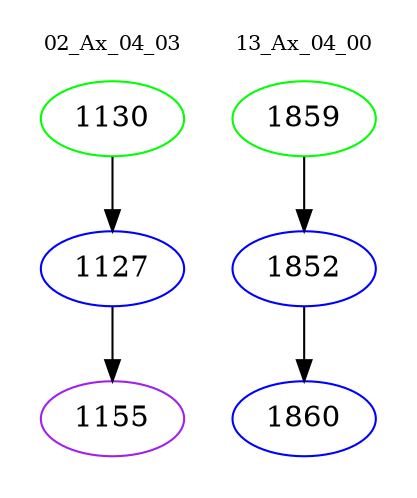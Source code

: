 digraph{
subgraph cluster_0 {
color = white
label = "02_Ax_04_03";
fontsize=10;
T0_1130 [label="1130", color="green"]
T0_1130 -> T0_1127 [color="black"]
T0_1127 [label="1127", color="blue"]
T0_1127 -> T0_1155 [color="black"]
T0_1155 [label="1155", color="purple"]
}
subgraph cluster_1 {
color = white
label = "13_Ax_04_00";
fontsize=10;
T1_1859 [label="1859", color="green"]
T1_1859 -> T1_1852 [color="black"]
T1_1852 [label="1852", color="blue"]
T1_1852 -> T1_1860 [color="black"]
T1_1860 [label="1860", color="blue"]
}
}
